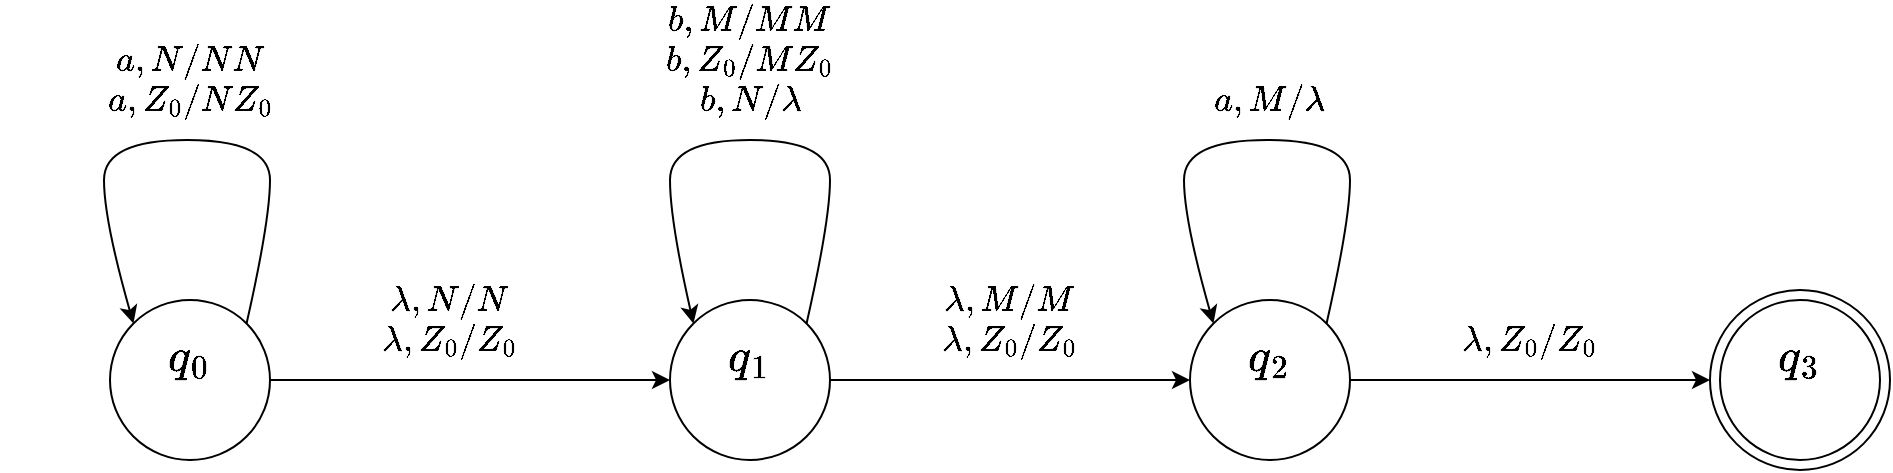 <mxfile version="13.10.0"><diagram id="WgxyXm4USWhW4v6vtZ_Q" name="Page-1"><mxGraphModel dx="981" dy="546" grid="1" gridSize="10" guides="1" tooltips="1" connect="1" arrows="1" fold="1" page="1" pageScale="1" pageWidth="850" pageHeight="1100" math="1" shadow="0"><root><mxCell id="0"/><mxCell id="1" parent="0"/><mxCell id="X-cjy14g00x_ZCSSNi9L-4" value="" style="ellipse;whiteSpace=wrap;html=1;aspect=fixed;" vertex="1" parent="1"><mxGeometry x="1160" y="355" width="90" height="90" as="geometry"/></mxCell><mxCell id="X-cjy14g00x_ZCSSNi9L-5" style="edgeStyle=orthogonalEdgeStyle;rounded=0;orthogonalLoop=1;jettySize=auto;html=1;" edge="1" parent="1" source="X-cjy14g00x_ZCSSNi9L-1"><mxGeometry relative="1" as="geometry"><mxPoint x="640" y="400.0" as="targetPoint"/></mxGeometry></mxCell><mxCell id="X-cjy14g00x_ZCSSNi9L-1" value="&lt;div style=&quot;font-size: 20px&quot;&gt;&lt;font style=&quot;font-size: 20px&quot;&gt;$$q_{0}$$&lt;br&gt;&lt;/font&gt;&lt;/div&gt;" style="ellipse;whiteSpace=wrap;html=1;aspect=fixed;" vertex="1" parent="1"><mxGeometry x="360" y="360" width="80" height="80" as="geometry"/></mxCell><mxCell id="X-cjy14g00x_ZCSSNi9L-9" style="edgeStyle=orthogonalEdgeStyle;rounded=0;orthogonalLoop=1;jettySize=auto;html=1;" edge="1" parent="1" source="X-cjy14g00x_ZCSSNi9L-3"><mxGeometry relative="1" as="geometry"><mxPoint x="900" y="400.0" as="targetPoint"/></mxGeometry></mxCell><mxCell id="X-cjy14g00x_ZCSSNi9L-3" value="&lt;div style=&quot;font-size: 20px&quot;&gt;&lt;font style=&quot;font-size: 20px&quot;&gt;$$q_{1}$$&lt;br&gt;&lt;/font&gt;&lt;/div&gt;" style="ellipse;whiteSpace=wrap;html=1;aspect=fixed;" vertex="1" parent="1"><mxGeometry x="640" y="360" width="80" height="80" as="geometry"/></mxCell><mxCell id="X-cjy14g00x_ZCSSNi9L-6" value="&lt;font style=&quot;font-size: 15px&quot;&gt;$$\lambda, N/N$$&lt;/font&gt;" style="text;html=1;strokeColor=none;fillColor=none;align=center;verticalAlign=middle;whiteSpace=wrap;rounded=0;" vertex="1" parent="1"><mxGeometry x="450" y="350" width="160" height="20" as="geometry"/></mxCell><mxCell id="X-cjy14g00x_ZCSSNi9L-8" value="&lt;div style=&quot;font-size: 20px&quot;&gt;&lt;font style=&quot;font-size: 20px&quot;&gt;$$q_{3}$$&lt;br&gt;&lt;/font&gt;&lt;/div&gt;" style="ellipse;whiteSpace=wrap;html=1;aspect=fixed;" vertex="1" parent="1"><mxGeometry x="1165" y="360" width="80" height="80" as="geometry"/></mxCell><mxCell id="X-cjy14g00x_ZCSSNi9L-10" value="&lt;font style=&quot;font-size: 15px&quot;&gt;$$\lambda, Z_{0}/Z_{0}$$&lt;/font&gt;" style="text;html=1;strokeColor=none;fillColor=none;align=center;verticalAlign=middle;whiteSpace=wrap;rounded=0;" vertex="1" parent="1"><mxGeometry x="730" y="370" width="160" height="20" as="geometry"/></mxCell><mxCell id="X-cjy14g00x_ZCSSNi9L-12" value="" style="curved=1;endArrow=classic;html=1;exitX=1;exitY=0;exitDx=0;exitDy=0;entryX=0;entryY=0;entryDx=0;entryDy=0;" edge="1" parent="1" source="X-cjy14g00x_ZCSSNi9L-3" target="X-cjy14g00x_ZCSSNi9L-3"><mxGeometry width="50" height="50" relative="1" as="geometry"><mxPoint x="660" y="390" as="sourcePoint"/><mxPoint x="710" y="340" as="targetPoint"/><Array as="points"><mxPoint x="720" y="320"/><mxPoint x="720" y="280"/><mxPoint x="640" y="280"/><mxPoint x="640" y="320"/></Array></mxGeometry></mxCell><mxCell id="X-cjy14g00x_ZCSSNi9L-14" value="&lt;font style=&quot;font-size: 15px&quot;&gt;$$b, N/\lambda$$&lt;/font&gt;" style="text;html=1;strokeColor=none;fillColor=none;align=center;verticalAlign=middle;whiteSpace=wrap;rounded=0;" vertex="1" parent="1"><mxGeometry x="600" y="250" width="160" height="20" as="geometry"/></mxCell><mxCell id="X-cjy14g00x_ZCSSNi9L-17" value="" style="curved=1;endArrow=classic;html=1;exitX=1;exitY=0;exitDx=0;exitDy=0;entryX=0;entryY=0;entryDx=0;entryDy=0;" edge="1" parent="1" source="X-cjy14g00x_ZCSSNi9L-1" target="X-cjy14g00x_ZCSSNi9L-1"><mxGeometry width="50" height="50" relative="1" as="geometry"><mxPoint x="708.284" y="371.716" as="sourcePoint"/><mxPoint x="651.716" y="371.716" as="targetPoint"/><Array as="points"><mxPoint x="440" y="320"/><mxPoint x="440" y="280"/><mxPoint x="357" y="280"/><mxPoint x="357" y="320"/></Array></mxGeometry></mxCell><mxCell id="X-cjy14g00x_ZCSSNi9L-19" value="&lt;font style=&quot;font-size: 15px&quot;&gt;$$a, Z_{0}/NZ_{0}$$&lt;/font&gt;" style="text;html=1;strokeColor=none;fillColor=none;align=center;verticalAlign=middle;whiteSpace=wrap;rounded=0;" vertex="1" parent="1"><mxGeometry x="305" y="250" width="190" height="20" as="geometry"/></mxCell><mxCell id="X-cjy14g00x_ZCSSNi9L-21" value="&lt;font style=&quot;font-size: 15px&quot;&gt;$$a, N/NN$$&lt;/font&gt;" style="text;html=1;strokeColor=none;fillColor=none;align=center;verticalAlign=middle;whiteSpace=wrap;rounded=0;" vertex="1" parent="1"><mxGeometry x="305" y="230" width="190" height="20" as="geometry"/></mxCell><mxCell id="X-cjy14g00x_ZCSSNi9L-23" value="&lt;font style=&quot;font-size: 15px&quot;&gt;$$\lambda, Z_{0}/Z_{0}$$&lt;/font&gt;" style="text;html=1;strokeColor=none;fillColor=none;align=center;verticalAlign=middle;whiteSpace=wrap;rounded=0;" vertex="1" parent="1"><mxGeometry x="450" y="370" width="160" height="20" as="geometry"/></mxCell><mxCell id="X-cjy14g00x_ZCSSNi9L-24" value="&lt;font style=&quot;font-size: 15px&quot;&gt;$$b, Z_{0}/MZ_{0}$$&lt;/font&gt;" style="text;html=1;strokeColor=none;fillColor=none;align=center;verticalAlign=middle;whiteSpace=wrap;rounded=0;" vertex="1" parent="1"><mxGeometry x="585" y="230" width="190" height="20" as="geometry"/></mxCell><mxCell id="X-cjy14g00x_ZCSSNi9L-25" value="&lt;font style=&quot;font-size: 15px&quot;&gt;$$b, M/MM$$&lt;/font&gt;" style="text;html=1;strokeColor=none;fillColor=none;align=center;verticalAlign=middle;whiteSpace=wrap;rounded=0;" vertex="1" parent="1"><mxGeometry x="585" y="210" width="190" height="20" as="geometry"/></mxCell><mxCell id="X-cjy14g00x_ZCSSNi9L-27" value="&lt;div style=&quot;font-size: 20px&quot;&gt;&lt;font style=&quot;font-size: 20px&quot;&gt;$$q_{2}$$&lt;br&gt;&lt;/font&gt;&lt;/div&gt;" style="ellipse;whiteSpace=wrap;html=1;aspect=fixed;" vertex="1" parent="1"><mxGeometry x="900" y="360" width="80" height="80" as="geometry"/></mxCell><mxCell id="X-cjy14g00x_ZCSSNi9L-28" value="" style="curved=1;endArrow=classic;html=1;exitX=1;exitY=0;exitDx=0;exitDy=0;entryX=0;entryY=0;entryDx=0;entryDy=0;" edge="1" parent="1" source="X-cjy14g00x_ZCSSNi9L-27" target="X-cjy14g00x_ZCSSNi9L-27"><mxGeometry width="50" height="50" relative="1" as="geometry"><mxPoint x="1248.284" y="371.716" as="sourcePoint"/><mxPoint x="1191.716" y="371.716" as="targetPoint"/><Array as="points"><mxPoint x="980" y="320"/><mxPoint x="980" y="280"/><mxPoint x="897" y="280"/><mxPoint x="897" y="320"/></Array></mxGeometry></mxCell><mxCell id="X-cjy14g00x_ZCSSNi9L-29" style="edgeStyle=orthogonalEdgeStyle;rounded=0;orthogonalLoop=1;jettySize=auto;html=1;" edge="1" parent="1"><mxGeometry relative="1" as="geometry"><mxPoint x="1160" y="400.0" as="targetPoint"/><mxPoint x="980" y="400.0" as="sourcePoint"/></mxGeometry></mxCell><mxCell id="X-cjy14g00x_ZCSSNi9L-30" value="&lt;font style=&quot;font-size: 15px&quot;&gt;$$\lambda, Z_{0}/Z_{0}$$&lt;/font&gt;" style="text;html=1;strokeColor=none;fillColor=none;align=center;verticalAlign=middle;whiteSpace=wrap;rounded=0;" vertex="1" parent="1"><mxGeometry x="990" y="370" width="160" height="20" as="geometry"/></mxCell><mxCell id="X-cjy14g00x_ZCSSNi9L-31" value="&lt;font style=&quot;font-size: 15px&quot;&gt;$$a, M/\lambda$$&lt;/font&gt;" style="text;html=1;strokeColor=none;fillColor=none;align=center;verticalAlign=middle;whiteSpace=wrap;rounded=0;" vertex="1" parent="1"><mxGeometry x="860" y="250" width="160" height="20" as="geometry"/></mxCell><mxCell id="X-cjy14g00x_ZCSSNi9L-32" value="&lt;font style=&quot;font-size: 15px&quot;&gt;$$\lambda, M/M$$&lt;/font&gt;" style="text;html=1;strokeColor=none;fillColor=none;align=center;verticalAlign=middle;whiteSpace=wrap;rounded=0;" vertex="1" parent="1"><mxGeometry x="730" y="350" width="160" height="20" as="geometry"/></mxCell></root></mxGraphModel></diagram></mxfile>
